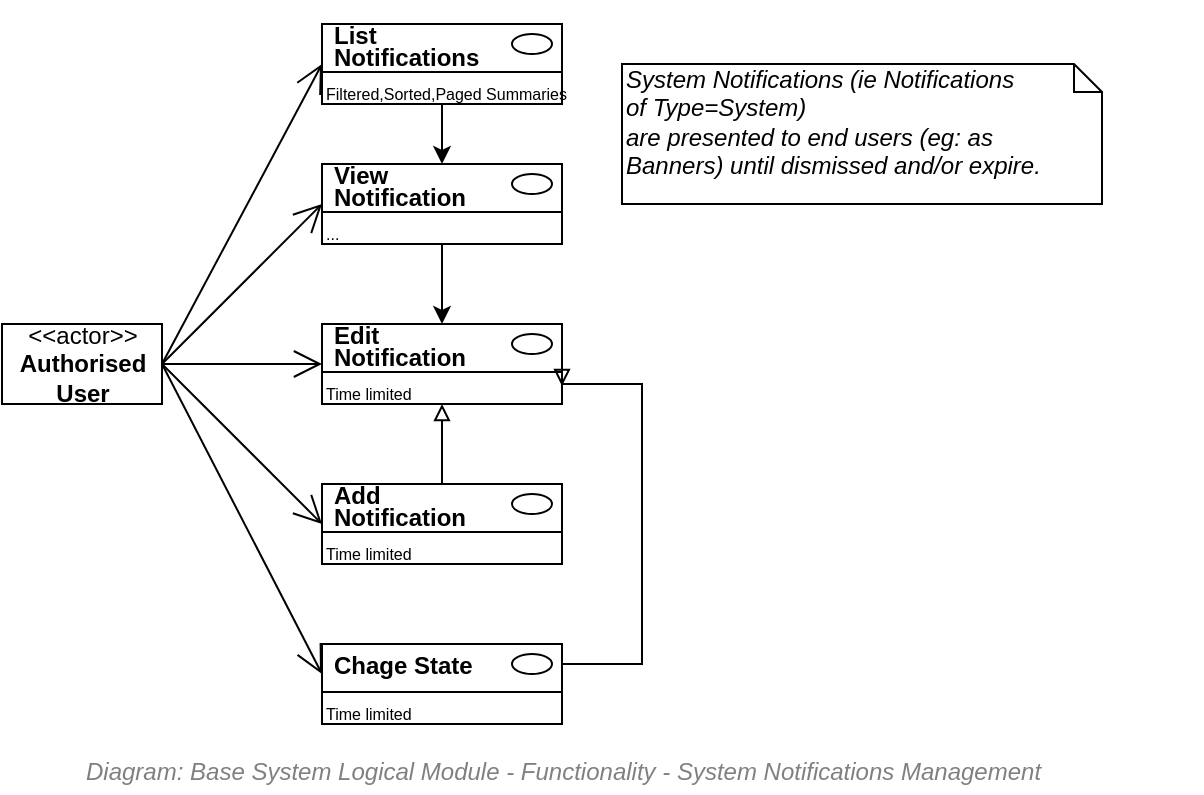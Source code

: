 <mxfile compressed="false" version="20.3.0" type="device">
  <diagram id="5vKPIbCIWK__K9a_hM_l" name="System Notification Management">
    <mxGraphModel dx="782" dy="515" grid="1" gridSize="10" guides="1" tooltips="1" connect="1" arrows="1" fold="1" page="1" pageScale="1" pageWidth="827" pageHeight="1169" math="0" shadow="0">
      <root>
        <mxCell id="6zsalb_4Q6Wy_RO658KX-0" />
        <mxCell id="aUDsEq78Ny2xMxmlCQFK-10" value="Diagram/Use Case" style="" parent="6zsalb_4Q6Wy_RO658KX-0" />
        <mxCell id="aUDsEq78Ny2xMxmlCQFK-0" value="" style="endArrow=open;endFill=1;endSize=12;html=1;strokeColor=#000000;fontSize=12;entryX=0;entryY=1;entryDx=0;entryDy=0;exitX=1;exitY=0.5;exitDx=0;exitDy=0;" parent="aUDsEq78Ny2xMxmlCQFK-10" target="clrKohCZsqD2bBKq6FaX-21" edge="1" source="clrKohCZsqD2bBKq6FaX-0">
          <mxGeometry width="160" relative="1" as="geometry">
            <mxPoint x="160" y="180" as="sourcePoint" />
            <mxPoint x="240" y="180" as="targetPoint" />
          </mxGeometry>
        </mxCell>
        <mxCell id="xvw5Yh81JnMjIIq9px5H-1" value="" style="endArrow=open;endFill=1;endSize=12;html=1;strokeColor=#000000;fontSize=12;entryX=0;entryY=1;entryDx=0;entryDy=0;exitX=1;exitY=0.5;exitDx=0;exitDy=0;" parent="aUDsEq78Ny2xMxmlCQFK-10" target="clrKohCZsqD2bBKq6FaX-2" edge="1" source="clrKohCZsqD2bBKq6FaX-0">
          <mxGeometry width="160" relative="1" as="geometry">
            <mxPoint x="160" y="180" as="sourcePoint" />
            <mxPoint x="250" y="190" as="targetPoint" />
          </mxGeometry>
        </mxCell>
        <mxCell id="clrKohCZsqD2bBKq6FaX-0" value="&amp;lt;&amp;lt;actor&amp;gt;&amp;gt;&lt;br&gt;&lt;b&gt;Authorised&lt;br&gt;User&lt;br&gt;&lt;/b&gt;" style="text;html=1;align=center;verticalAlign=middle;dashed=0;fillColor=#ffffff;strokeColor=#000000;" vertex="1" parent="aUDsEq78Ny2xMxmlCQFK-10">
          <mxGeometry x="80" y="240" width="80" height="40" as="geometry" />
        </mxCell>
        <mxCell id="clrKohCZsqD2bBKq6FaX-1" value="" style="fontStyle=1;align=left;verticalAlign=top;childLayout=stackLayout;horizontal=1;horizontalStack=0;resizeParent=1;resizeParentMax=0;resizeLast=0;marginBottom=0;" vertex="1" parent="aUDsEq78Ny2xMxmlCQFK-10">
          <mxGeometry x="240" y="90" width="120" height="40" as="geometry" />
        </mxCell>
        <mxCell id="clrKohCZsqD2bBKq6FaX-2" value="&lt;p style=&quot;line-height: 0.9;&quot;&gt;List &lt;br&gt;Notifications&lt;/p&gt;" style="html=1;align=left;spacingLeft=4;verticalAlign=middle;strokeColor=none;fillColor=none;fontStyle=1;spacingTop=2;" vertex="1" parent="clrKohCZsqD2bBKq6FaX-1">
          <mxGeometry width="120" height="20" as="geometry" />
        </mxCell>
        <mxCell id="clrKohCZsqD2bBKq6FaX-3" value="" style="shape=ellipse;" vertex="1" parent="clrKohCZsqD2bBKq6FaX-2">
          <mxGeometry x="1" width="20" height="10" relative="1" as="geometry">
            <mxPoint x="-25" y="5" as="offset" />
          </mxGeometry>
        </mxCell>
        <mxCell id="clrKohCZsqD2bBKq6FaX-4" value="" style="line;strokeWidth=1;fillColor=none;align=left;verticalAlign=middle;spacingTop=-1;spacingLeft=3;spacingRight=3;rotatable=0;labelPosition=right;points=[];portConstraint=eastwest;" vertex="1" parent="clrKohCZsqD2bBKq6FaX-1">
          <mxGeometry y="20" width="120" height="8" as="geometry" />
        </mxCell>
        <mxCell id="clrKohCZsqD2bBKq6FaX-5" value="Filtered,Sorted,Paged Summaries" style="html=1;align=left;spacingLeft=4;verticalAlign=top;strokeColor=none;fillColor=none;fontSize=8;spacing=-2;" vertex="1" parent="clrKohCZsqD2bBKq6FaX-1">
          <mxGeometry y="28" width="120" height="12" as="geometry" />
        </mxCell>
        <mxCell id="clrKohCZsqD2bBKq6FaX-8" value="" style="fontStyle=1;align=left;verticalAlign=top;childLayout=stackLayout;horizontal=1;horizontalStack=0;resizeParent=1;resizeParentMax=0;resizeLast=0;marginBottom=0;" vertex="1" parent="aUDsEq78Ny2xMxmlCQFK-10">
          <mxGeometry x="240" y="160" width="120" height="40" as="geometry" />
        </mxCell>
        <mxCell id="clrKohCZsqD2bBKq6FaX-9" value="&lt;p style=&quot;line-height: 0.9;&quot;&gt;View &lt;br&gt;Notification&lt;/p&gt;" style="html=1;align=left;spacingLeft=4;verticalAlign=middle;strokeColor=none;fillColor=none;fontStyle=1;spacingTop=2;" vertex="1" parent="clrKohCZsqD2bBKq6FaX-8">
          <mxGeometry width="120" height="20" as="geometry" />
        </mxCell>
        <mxCell id="clrKohCZsqD2bBKq6FaX-10" value="" style="shape=ellipse;" vertex="1" parent="clrKohCZsqD2bBKq6FaX-9">
          <mxGeometry x="1" width="20" height="10" relative="1" as="geometry">
            <mxPoint x="-25" y="5" as="offset" />
          </mxGeometry>
        </mxCell>
        <mxCell id="clrKohCZsqD2bBKq6FaX-11" value="" style="line;strokeWidth=1;fillColor=none;align=left;verticalAlign=middle;spacingTop=-1;spacingLeft=3;spacingRight=3;rotatable=0;labelPosition=right;points=[];portConstraint=eastwest;" vertex="1" parent="clrKohCZsqD2bBKq6FaX-8">
          <mxGeometry y="20" width="120" height="8" as="geometry" />
        </mxCell>
        <mxCell id="clrKohCZsqD2bBKq6FaX-12" value="..." style="html=1;align=left;spacingLeft=4;verticalAlign=top;strokeColor=none;fillColor=none;fontSize=8;spacing=-2;" vertex="1" parent="clrKohCZsqD2bBKq6FaX-8">
          <mxGeometry y="28" width="120" height="12" as="geometry" />
        </mxCell>
        <mxCell id="clrKohCZsqD2bBKq6FaX-13" value="" style="fontStyle=1;align=left;verticalAlign=top;childLayout=stackLayout;horizontal=1;horizontalStack=0;resizeParent=1;resizeParentMax=0;resizeLast=0;marginBottom=0;" vertex="1" parent="aUDsEq78Ny2xMxmlCQFK-10">
          <mxGeometry x="240" y="320" width="120" height="40" as="geometry" />
        </mxCell>
        <mxCell id="clrKohCZsqD2bBKq6FaX-14" value="&lt;p style=&quot;line-height: 0.9;&quot;&gt;Add &lt;br&gt;Notification&lt;/p&gt;" style="html=1;align=left;spacingLeft=4;verticalAlign=middle;strokeColor=none;fillColor=none;fontStyle=1;spacingTop=2;" vertex="1" parent="clrKohCZsqD2bBKq6FaX-13">
          <mxGeometry width="120" height="20" as="geometry" />
        </mxCell>
        <mxCell id="clrKohCZsqD2bBKq6FaX-15" value="" style="shape=ellipse;" vertex="1" parent="clrKohCZsqD2bBKq6FaX-14">
          <mxGeometry x="1" width="20" height="10" relative="1" as="geometry">
            <mxPoint x="-25" y="5" as="offset" />
          </mxGeometry>
        </mxCell>
        <mxCell id="clrKohCZsqD2bBKq6FaX-16" value="" style="line;strokeWidth=1;fillColor=none;align=left;verticalAlign=middle;spacingTop=-1;spacingLeft=3;spacingRight=3;rotatable=0;labelPosition=right;points=[];portConstraint=eastwest;" vertex="1" parent="clrKohCZsqD2bBKq6FaX-13">
          <mxGeometry y="20" width="120" height="8" as="geometry" />
        </mxCell>
        <mxCell id="clrKohCZsqD2bBKq6FaX-17" value="Time limited" style="html=1;align=left;spacingLeft=4;verticalAlign=top;strokeColor=none;fillColor=none;fontSize=8;spacing=-2;" vertex="1" parent="clrKohCZsqD2bBKq6FaX-13">
          <mxGeometry y="28" width="120" height="12" as="geometry" />
        </mxCell>
        <mxCell id="clrKohCZsqD2bBKq6FaX-18" value="" style="endArrow=open;endFill=1;endSize=12;html=1;strokeColor=#000000;fontSize=12;entryX=0;entryY=1;entryDx=0;entryDy=0;exitX=1;exitY=0.5;exitDx=0;exitDy=0;" edge="1" parent="aUDsEq78Ny2xMxmlCQFK-10" source="clrKohCZsqD2bBKq6FaX-0" target="clrKohCZsqD2bBKq6FaX-9">
          <mxGeometry width="160" relative="1" as="geometry">
            <mxPoint x="160" y="180" as="sourcePoint" />
            <mxPoint x="250" y="150" as="targetPoint" />
          </mxGeometry>
        </mxCell>
        <mxCell id="clrKohCZsqD2bBKq6FaX-19" style="edgeStyle=orthogonalEdgeStyle;rounded=0;orthogonalLoop=1;jettySize=auto;html=1;entryX=0.5;entryY=0;entryDx=0;entryDy=0;" edge="1" parent="aUDsEq78Ny2xMxmlCQFK-10" source="clrKohCZsqD2bBKq6FaX-5" target="clrKohCZsqD2bBKq6FaX-9">
          <mxGeometry relative="1" as="geometry" />
        </mxCell>
        <mxCell id="clrKohCZsqD2bBKq6FaX-20" value="" style="fontStyle=1;align=left;verticalAlign=top;childLayout=stackLayout;horizontal=1;horizontalStack=0;resizeParent=1;resizeParentMax=0;resizeLast=0;marginBottom=0;" vertex="1" parent="aUDsEq78Ny2xMxmlCQFK-10">
          <mxGeometry x="240" y="240" width="120" height="40" as="geometry" />
        </mxCell>
        <mxCell id="clrKohCZsqD2bBKq6FaX-21" value="&lt;p style=&quot;line-height: 0.9;&quot;&gt;Edit&lt;br&gt;Notification&lt;/p&gt;" style="html=1;align=left;spacingLeft=4;verticalAlign=middle;strokeColor=none;fillColor=none;fontStyle=1;spacingTop=2;" vertex="1" parent="clrKohCZsqD2bBKq6FaX-20">
          <mxGeometry width="120" height="20" as="geometry" />
        </mxCell>
        <mxCell id="clrKohCZsqD2bBKq6FaX-22" value="" style="shape=ellipse;" vertex="1" parent="clrKohCZsqD2bBKq6FaX-21">
          <mxGeometry x="1" width="20" height="10" relative="1" as="geometry">
            <mxPoint x="-25" y="5" as="offset" />
          </mxGeometry>
        </mxCell>
        <mxCell id="clrKohCZsqD2bBKq6FaX-23" value="" style="line;strokeWidth=1;fillColor=none;align=left;verticalAlign=middle;spacingTop=-1;spacingLeft=3;spacingRight=3;rotatable=0;labelPosition=right;points=[];portConstraint=eastwest;" vertex="1" parent="clrKohCZsqD2bBKq6FaX-20">
          <mxGeometry y="20" width="120" height="8" as="geometry" />
        </mxCell>
        <mxCell id="clrKohCZsqD2bBKq6FaX-24" value="Time limited" style="html=1;align=left;spacingLeft=4;verticalAlign=top;strokeColor=none;fillColor=none;fontSize=8;spacing=-2;" vertex="1" parent="clrKohCZsqD2bBKq6FaX-20">
          <mxGeometry y="28" width="120" height="12" as="geometry" />
        </mxCell>
        <mxCell id="clrKohCZsqD2bBKq6FaX-25" value="" style="fontStyle=1;align=left;verticalAlign=top;childLayout=stackLayout;horizontal=1;horizontalStack=0;resizeParent=1;resizeParentMax=0;resizeLast=0;marginBottom=0;" vertex="1" parent="aUDsEq78Ny2xMxmlCQFK-10">
          <mxGeometry x="240" y="400" width="120" height="40" as="geometry" />
        </mxCell>
        <mxCell id="clrKohCZsqD2bBKq6FaX-26" value="&lt;p style=&quot;line-height: 0.9;&quot;&gt;Chage State&lt;/p&gt;" style="html=1;align=left;spacingLeft=4;verticalAlign=middle;strokeColor=none;fillColor=none;fontStyle=1;spacingTop=2;" vertex="1" parent="clrKohCZsqD2bBKq6FaX-25">
          <mxGeometry width="120" height="20" as="geometry" />
        </mxCell>
        <mxCell id="clrKohCZsqD2bBKq6FaX-27" value="" style="shape=ellipse;" vertex="1" parent="clrKohCZsqD2bBKq6FaX-26">
          <mxGeometry x="1" width="20" height="10" relative="1" as="geometry">
            <mxPoint x="-25" y="5" as="offset" />
          </mxGeometry>
        </mxCell>
        <mxCell id="clrKohCZsqD2bBKq6FaX-28" value="" style="line;strokeWidth=1;fillColor=none;align=left;verticalAlign=middle;spacingTop=-1;spacingLeft=3;spacingRight=3;rotatable=0;labelPosition=right;points=[];portConstraint=eastwest;" vertex="1" parent="clrKohCZsqD2bBKq6FaX-25">
          <mxGeometry y="20" width="120" height="8" as="geometry" />
        </mxCell>
        <mxCell id="clrKohCZsqD2bBKq6FaX-29" value="Time limited" style="html=1;align=left;spacingLeft=4;verticalAlign=top;strokeColor=none;fillColor=none;fontSize=8;spacing=-2;" vertex="1" parent="clrKohCZsqD2bBKq6FaX-25">
          <mxGeometry y="28" width="120" height="12" as="geometry" />
        </mxCell>
        <mxCell id="clrKohCZsqD2bBKq6FaX-35" style="edgeStyle=orthogonalEdgeStyle;rounded=0;orthogonalLoop=1;jettySize=auto;html=1;entryX=1;entryY=0.25;entryDx=0;entryDy=0;endArrow=block;endFill=0;" edge="1" parent="aUDsEq78Ny2xMxmlCQFK-10" target="clrKohCZsqD2bBKq6FaX-24">
          <mxGeometry relative="1" as="geometry">
            <mxPoint x="360" y="410" as="sourcePoint" />
            <Array as="points">
              <mxPoint x="400" y="410" />
              <mxPoint x="400" y="270" />
            </Array>
          </mxGeometry>
        </mxCell>
        <mxCell id="clrKohCZsqD2bBKq6FaX-37" style="edgeStyle=orthogonalEdgeStyle;rounded=0;orthogonalLoop=1;jettySize=auto;html=1;entryX=0.5;entryY=1;entryDx=0;entryDy=0;endArrow=block;endFill=0;" edge="1" parent="aUDsEq78Ny2xMxmlCQFK-10" source="clrKohCZsqD2bBKq6FaX-14" target="clrKohCZsqD2bBKq6FaX-24">
          <mxGeometry relative="1" as="geometry" />
        </mxCell>
        <mxCell id="clrKohCZsqD2bBKq6FaX-38" value="" style="endArrow=open;endFill=1;endSize=12;html=1;strokeColor=#000000;fontSize=12;entryX=0;entryY=1;entryDx=0;entryDy=0;exitX=1;exitY=0.5;exitDx=0;exitDy=0;" edge="1" parent="aUDsEq78Ny2xMxmlCQFK-10" source="clrKohCZsqD2bBKq6FaX-0" target="clrKohCZsqD2bBKq6FaX-14">
          <mxGeometry width="160" relative="1" as="geometry">
            <mxPoint x="170" y="270" as="sourcePoint" />
            <mxPoint x="250" y="270" as="targetPoint" />
          </mxGeometry>
        </mxCell>
        <mxCell id="clrKohCZsqD2bBKq6FaX-39" value="" style="endArrow=open;endFill=1;endSize=12;html=1;strokeColor=#000000;fontSize=12;entryX=0;entryY=0.75;entryDx=0;entryDy=0;exitX=1;exitY=0.5;exitDx=0;exitDy=0;" edge="1" parent="aUDsEq78Ny2xMxmlCQFK-10" source="clrKohCZsqD2bBKq6FaX-0" target="clrKohCZsqD2bBKq6FaX-26">
          <mxGeometry width="160" relative="1" as="geometry">
            <mxPoint x="170" y="270" as="sourcePoint" />
            <mxPoint x="250" y="120" as="targetPoint" />
          </mxGeometry>
        </mxCell>
        <mxCell id="clrKohCZsqD2bBKq6FaX-40" style="edgeStyle=none;rounded=0;orthogonalLoop=1;jettySize=auto;html=1;entryX=0.5;entryY=0;entryDx=0;entryDy=0;endArrow=classic;endFill=1;" edge="1" parent="aUDsEq78Ny2xMxmlCQFK-10" source="clrKohCZsqD2bBKq6FaX-12" target="clrKohCZsqD2bBKq6FaX-21">
          <mxGeometry relative="1" as="geometry" />
        </mxCell>
        <mxCell id="fQ8Tb4TJHlXgaxiWL6We-0" value="Title/Diagram" parent="6zsalb_4Q6Wy_RO658KX-0" />
        <mxCell id="pR05Vp6-c_UAXGHB-9SX-1" value="&lt;font style=&quot;font-size: 12px&quot;&gt;Diagram: Base System Logical Module -&amp;nbsp;Functionality -&amp;nbsp;System Notifications Management&lt;/font&gt;" style="text;strokeColor=none;fillColor=none;html=1;fontSize=24;fontStyle=2;verticalAlign=middle;align=left;shadow=0;glass=0;comic=0;opacity=30;fontColor=#808080;" parent="fQ8Tb4TJHlXgaxiWL6We-0" vertex="1">
          <mxGeometry x="120" y="450" width="520" height="20" as="geometry" />
        </mxCell>
        <mxCell id="FPPdZPXUPv9n0KayTUjE-1" value="System Notifications (ie Notifications&lt;br&gt;of Type=System)&lt;br&gt;are presented to end users (eg: as Banners) until dismissed and/or expire." style="shape=note;whiteSpace=wrap;html=1;size=14;verticalAlign=top;align=left;spacingTop=-6;strokeWidth=1;fontSize=12;fontStyle=2;spacingRight=16;" parent="fQ8Tb4TJHlXgaxiWL6We-0" vertex="1">
          <mxGeometry x="390" y="110" width="240" height="70" as="geometry" />
        </mxCell>
        <mxCell id="kJFmuFiU3wEKo-ty_FbZ-0" value="About" style="" parent="6zsalb_4Q6Wy_RO658KX-0" />
        <UserObject label="" tooltip="ABOUT&#xa;&#xa;Functionality &#xa;within the Base Logical Module&#xa;for handling common Diagnostic Tracing.&#xa;Diagnostic tracing is not saved to the Core relational database -- it usually goes to a rolling text log file, and sometimes is saved asynchronously to an cloud service.&#xa;&#xa;System specific Diagnostic log files should be local to the system (for both latency and access reasons) -- then exported to a central location for security and/or enterprise monitoring reasons." id="XdkydOQAid-UxDZSyXBN-0">
          <mxCell style="shape=image;html=1;verticalAlign=top;verticalLabelPosition=bottom;labelBackgroundColor=#ffffff;imageAspect=0;aspect=fixed;image=https://cdn1.iconfinder.com/data/icons/hawcons/32/699014-icon-28-information-128.png;shadow=0;dashed=0;fontFamily=Helvetica;fontSize=12;fontColor=#000000;align=center;strokeColor=#000000;fillColor=#505050;dashPattern=1 1;" parent="kJFmuFiU3wEKo-ty_FbZ-0" vertex="1">
            <mxGeometry x="660" y="340" width="20" height="20" as="geometry" />
          </mxCell>
        </UserObject>
      </root>
    </mxGraphModel>
  </diagram>
</mxfile>
